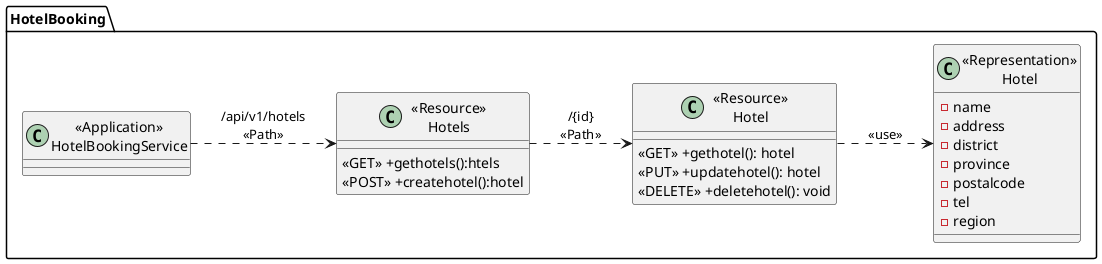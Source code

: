 @startuml
left to right direction
package "HotelBooking"{
    class "<<Application>>\nHotelBookingService" as HotelBookingService{}

    class "<<Resource>>\nHotels" as ResourceHotels{
        <<GET>> +gethotels():htels
        <<POST>> +createhotel():hotel
    }

    class "<<Resource>>\nHotel" as ResourceHotel {
        <<GET>> +gethotel(): hotel
        <<PUT>> +updatehotel(): hotel
        <<DELETE>> +deletehotel(): void
    }

    class "<<Representation>>\nHotel" as RepresentationHotel {
        -name
        -address
        -district
        -province
        -postalcode
        -tel
        -region
    }

}

HotelBookingService ..> ResourceHotels:"/api/v1/hotels\n<<Path>>"
ResourceHotels ..> ResourceHotel: "/{id}\n<<Path>>"
ResourceHotel ..> RepresentationHotel: "<<use>>"

@enduml